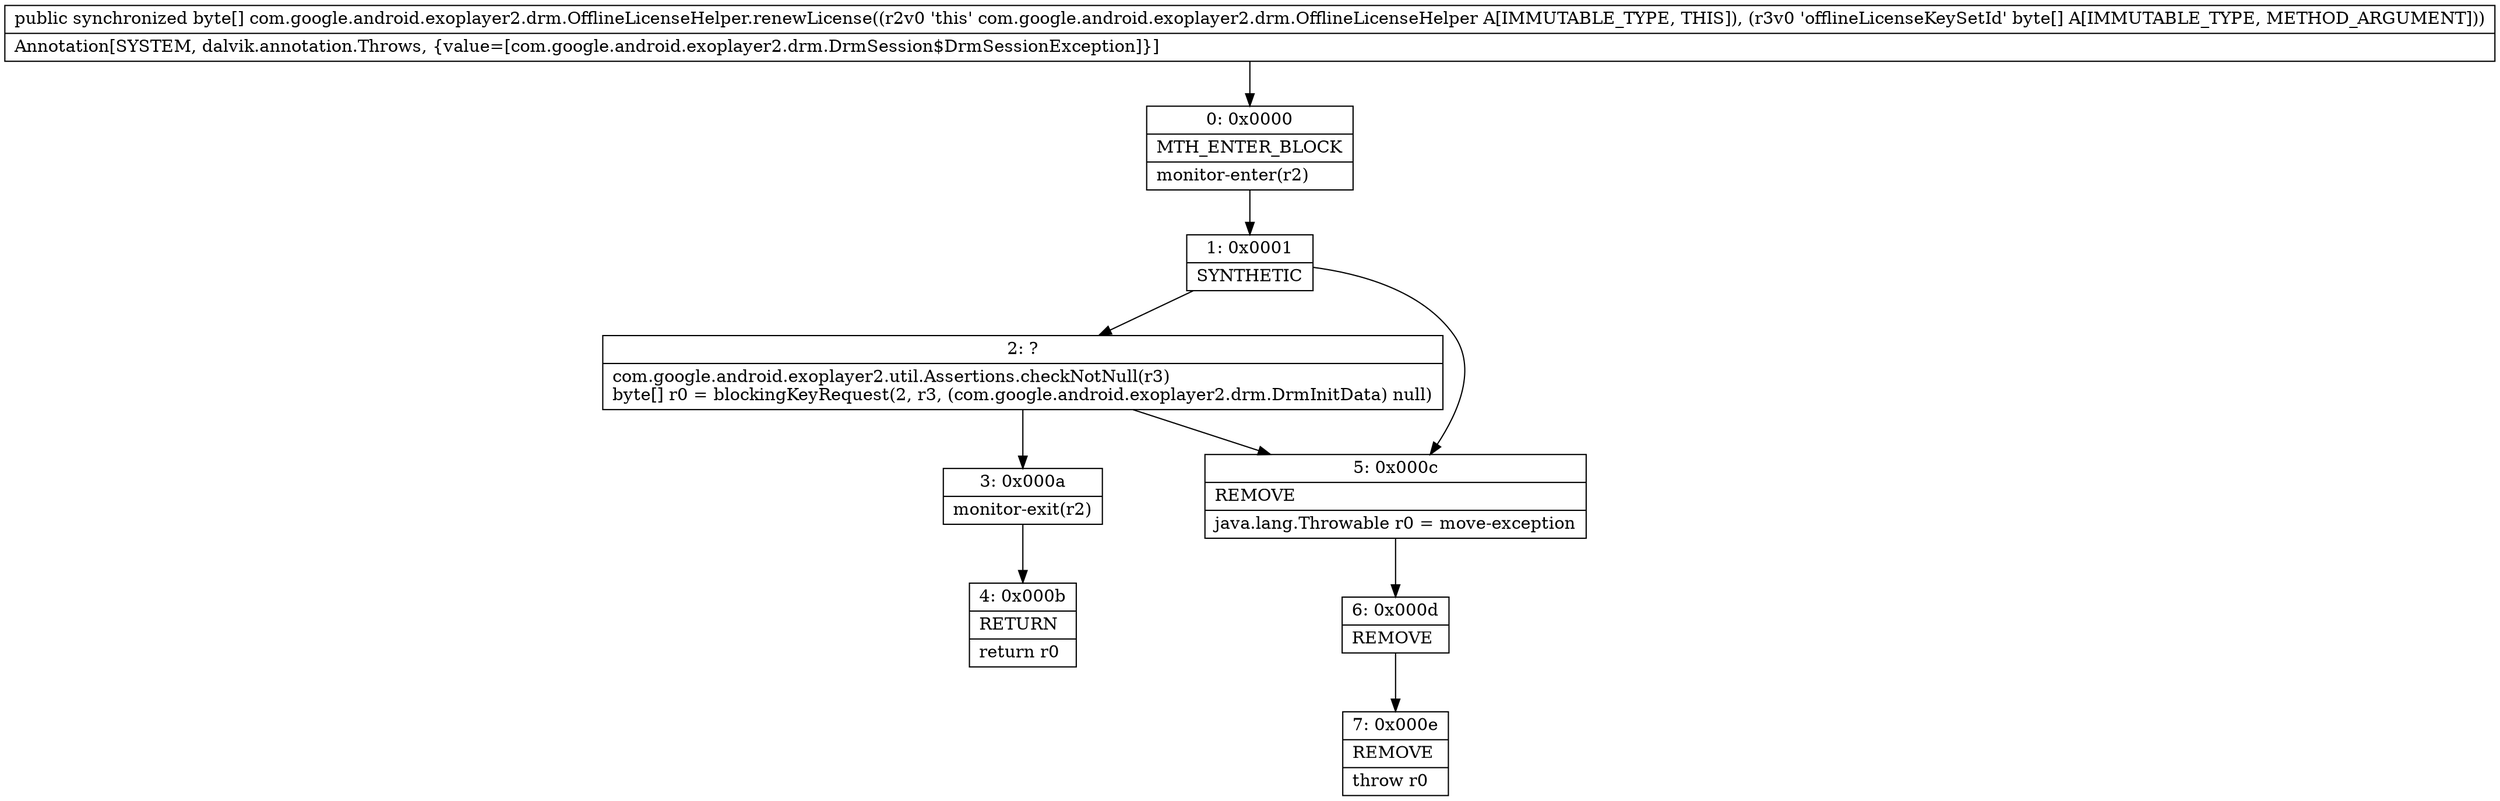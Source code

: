 digraph "CFG forcom.google.android.exoplayer2.drm.OfflineLicenseHelper.renewLicense([B)[B" {
Node_0 [shape=record,label="{0\:\ 0x0000|MTH_ENTER_BLOCK\l|monitor\-enter(r2)\l}"];
Node_1 [shape=record,label="{1\:\ 0x0001|SYNTHETIC\l}"];
Node_2 [shape=record,label="{2\:\ ?|com.google.android.exoplayer2.util.Assertions.checkNotNull(r3)\lbyte[] r0 = blockingKeyRequest(2, r3, (com.google.android.exoplayer2.drm.DrmInitData) null)\l}"];
Node_3 [shape=record,label="{3\:\ 0x000a|monitor\-exit(r2)\l}"];
Node_4 [shape=record,label="{4\:\ 0x000b|RETURN\l|return r0\l}"];
Node_5 [shape=record,label="{5\:\ 0x000c|REMOVE\l|java.lang.Throwable r0 = move\-exception\l}"];
Node_6 [shape=record,label="{6\:\ 0x000d|REMOVE\l}"];
Node_7 [shape=record,label="{7\:\ 0x000e|REMOVE\l|throw r0\l}"];
MethodNode[shape=record,label="{public synchronized byte[] com.google.android.exoplayer2.drm.OfflineLicenseHelper.renewLicense((r2v0 'this' com.google.android.exoplayer2.drm.OfflineLicenseHelper A[IMMUTABLE_TYPE, THIS]), (r3v0 'offlineLicenseKeySetId' byte[] A[IMMUTABLE_TYPE, METHOD_ARGUMENT]))  | Annotation[SYSTEM, dalvik.annotation.Throws, \{value=[com.google.android.exoplayer2.drm.DrmSession$DrmSessionException]\}]\l}"];
MethodNode -> Node_0;
Node_0 -> Node_1;
Node_1 -> Node_2;
Node_1 -> Node_5;
Node_2 -> Node_5;
Node_2 -> Node_3;
Node_3 -> Node_4;
Node_5 -> Node_6;
Node_6 -> Node_7;
}

